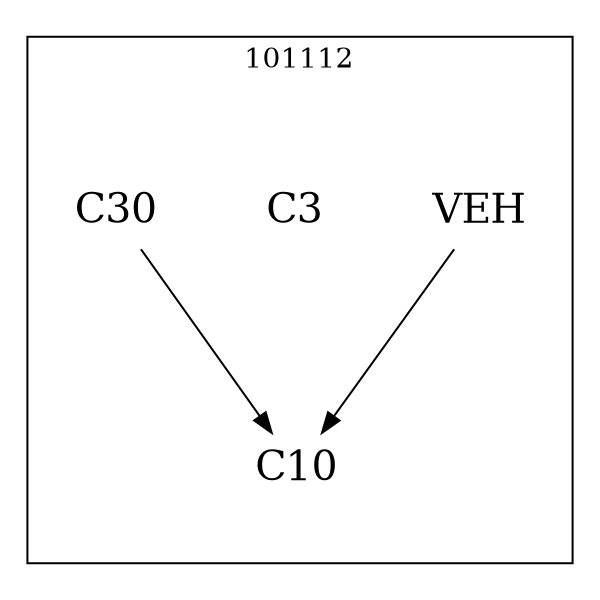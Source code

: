 strict digraph DAGS {
	size = "4,4!" ; ratio ="fill"; subgraph cluster_0{
			labeldoc = "t";
			label = "101112";node	[label= VEH, shape = plaintext, fontsize=20] VEH;node	[label= C3, shape = plaintext, fontsize=20] C3;node	[label= C10, shape = plaintext, fontsize=20] C10;node	[label= C30, shape = plaintext, fontsize=20] C30;
VEH->C10;
C30->C10;
	}}